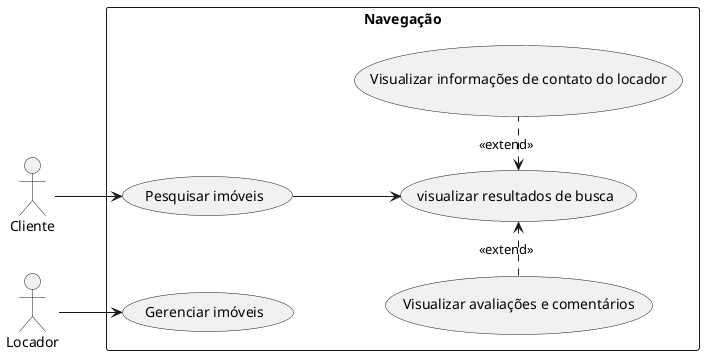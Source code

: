 @startuml
left to right direction 

:Cliente: as cliente
:Locador: as locador

rectangle "Navegação"{
(Pesquisar imóveis) as UC1
(visualizar resultados de busca) as UC2
(Visualizar avaliações e comentários) as UC3
(Visualizar informações de contato do locador) as UC4
(Gerenciar imóveis) as UC5
}

cliente --> UC1
UC1 --> UC2
UC2 <.left. UC3 : <<extend>>
UC2 <. UC4 : <<extend>>
locador --> UC5
@enduml
